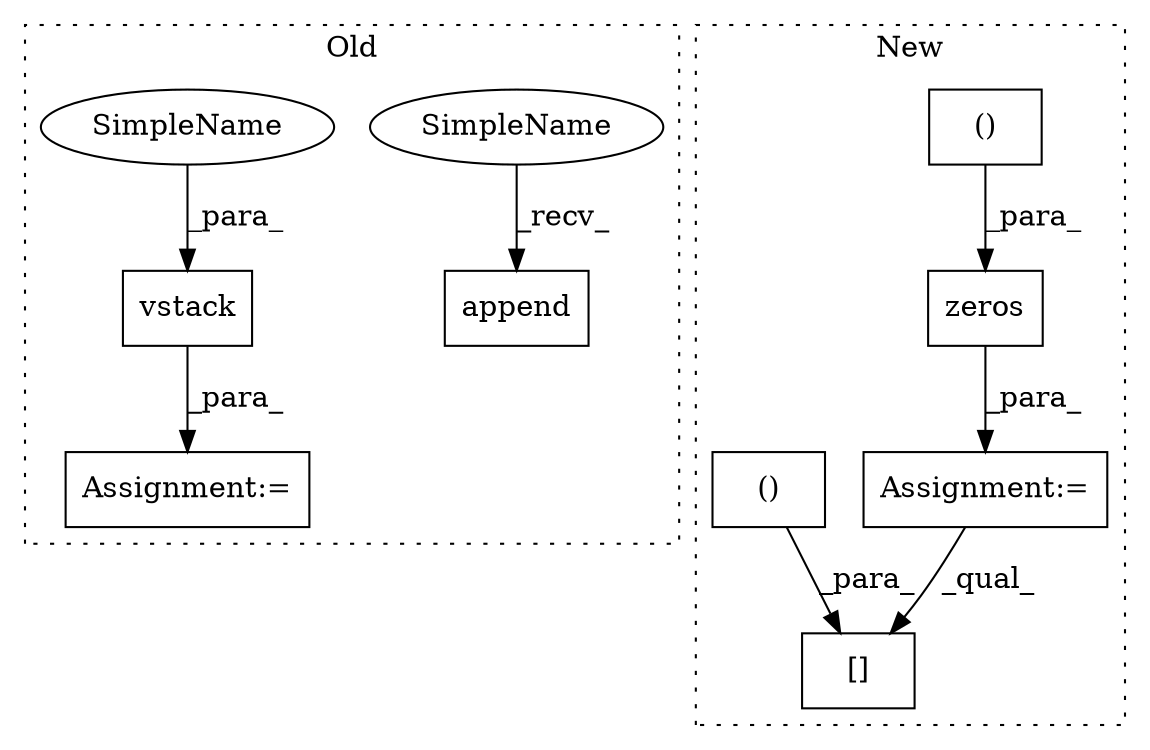 digraph G {
subgraph cluster0 {
1 [label="vstack" a="32" s="15152,15164" l="7,1" shape="box"];
5 [label="Assignment:=" a="7" s="15145" l="1" shape="box"];
8 [label="append" a="32" s="14992,15030" l="7,1" shape="box"];
9 [label="SimpleName" a="42" s="14986" l="5" shape="ellipse"];
10 [label="SimpleName" a="42" s="15159" l="5" shape="ellipse"];
label = "Old";
style="dotted";
}
subgraph cluster1 {
2 [label="zeros" a="32" s="15034,15116" l="11,1" shape="box"];
3 [label="()" a="106" s="15045" l="60" shape="box"];
4 [label="Assignment:=" a="7" s="15027" l="1" shape="box"];
6 [label="[]" a="2" s="15467,15565" l="13,2" shape="box"];
7 [label="()" a="106" s="15480" l="85" shape="box"];
label = "New";
style="dotted";
}
1 -> 5 [label="_para_"];
2 -> 4 [label="_para_"];
3 -> 2 [label="_para_"];
4 -> 6 [label="_qual_"];
7 -> 6 [label="_para_"];
9 -> 8 [label="_recv_"];
10 -> 1 [label="_para_"];
}